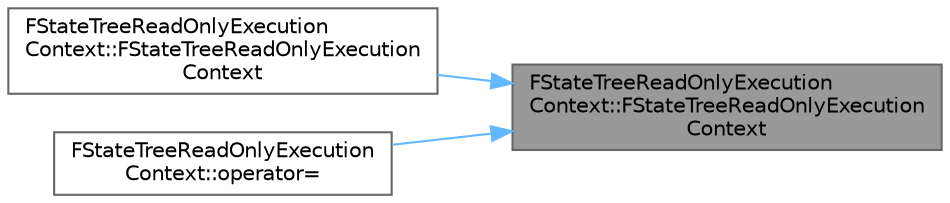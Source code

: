 digraph "FStateTreeReadOnlyExecutionContext::FStateTreeReadOnlyExecutionContext"
{
 // INTERACTIVE_SVG=YES
 // LATEX_PDF_SIZE
  bgcolor="transparent";
  edge [fontname=Helvetica,fontsize=10,labelfontname=Helvetica,labelfontsize=10];
  node [fontname=Helvetica,fontsize=10,shape=box,height=0.2,width=0.4];
  rankdir="RL";
  Node1 [id="Node000001",label="FStateTreeReadOnlyExecution\lContext::FStateTreeReadOnlyExecution\lContext",height=0.2,width=0.4,color="gray40", fillcolor="grey60", style="filled", fontcolor="black",tooltip=" "];
  Node1 -> Node2 [id="edge1_Node000001_Node000002",dir="back",color="steelblue1",style="solid",tooltip=" "];
  Node2 [id="Node000002",label="FStateTreeReadOnlyExecution\lContext::FStateTreeReadOnlyExecution\lContext",height=0.2,width=0.4,color="grey40", fillcolor="white", style="filled",URL="$d1/d18/structFStateTreeReadOnlyExecutionContext.html#a596018013b55e1ba39ba561b284c5db8",tooltip=" "];
  Node1 -> Node3 [id="edge2_Node000001_Node000003",dir="back",color="steelblue1",style="solid",tooltip=" "];
  Node3 [id="Node000003",label="FStateTreeReadOnlyExecution\lContext::operator=",height=0.2,width=0.4,color="grey40", fillcolor="white", style="filled",URL="$d1/d18/structFStateTreeReadOnlyExecutionContext.html#a35e82a1c3d9d929f6f6745dc7497a5bc",tooltip=" "];
}
